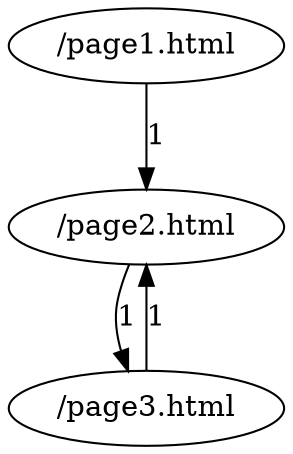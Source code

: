 digraph {
node0 [label="/page2.html"];
node1 [label="/page1.html"];
node2 [label="/page3.html"];
node1 -> node0 [label="1"];
node2 -> node0 [label="1"];
node0 -> node2 [label="1"];
}
